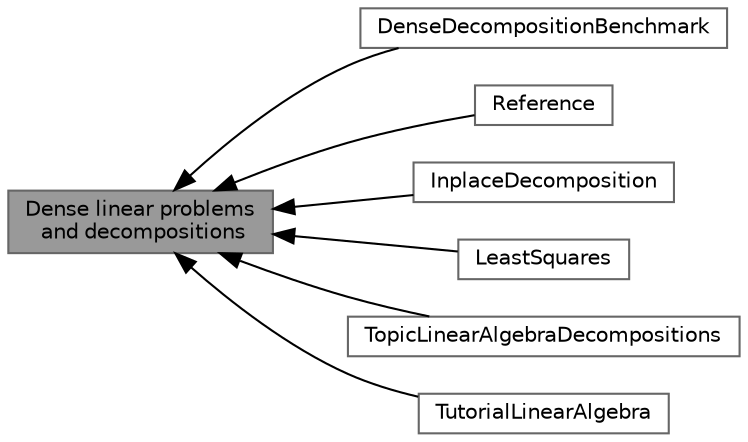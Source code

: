 digraph "Dense linear problems and decompositions"
{
 // LATEX_PDF_SIZE
  bgcolor="transparent";
  edge [fontname=Helvetica,fontsize=10,labelfontname=Helvetica,labelfontsize=10];
  node [fontname=Helvetica,fontsize=10,shape=box,height=0.2,width=0.4];
  rankdir=LR;
  Node6 [id="Node000006",label="DenseDecompositionBenchmark",height=0.2,width=0.4,color="grey40", fillcolor="white", style="filled",URL="$group___dense_decomposition_benchmark.html",tooltip=" "];
  Node7 [id="Node000007",label="Reference",height=0.2,width=0.4,color="grey40", fillcolor="white", style="filled",URL="$group___dense_linear_solvers___reference.html",tooltip=" "];
  Node1 [id="Node000001",label="Dense linear problems\l and decompositions",height=0.2,width=0.4,color="gray40", fillcolor="grey60", style="filled", fontcolor="black",tooltip=" "];
  Node5 [id="Node000005",label="InplaceDecomposition",height=0.2,width=0.4,color="grey40", fillcolor="white", style="filled",URL="$group___inplace_decomposition.html",tooltip=" "];
  Node4 [id="Node000004",label="LeastSquares",height=0.2,width=0.4,color="grey40", fillcolor="white", style="filled",URL="$group___least_squares.html",tooltip=" "];
  Node3 [id="Node000003",label="TopicLinearAlgebraDecompositions",height=0.2,width=0.4,color="grey40", fillcolor="white", style="filled",URL="$group___topic_linear_algebra_decompositions.html",tooltip=" "];
  Node2 [id="Node000002",label="TutorialLinearAlgebra",height=0.2,width=0.4,color="grey40", fillcolor="white", style="filled",URL="$group___tutorial_linear_algebra.html",tooltip=" "];
  Node1->Node2 [shape=plaintext, dir="back", style="solid"];
  Node1->Node3 [shape=plaintext, dir="back", style="solid"];
  Node1->Node4 [shape=plaintext, dir="back", style="solid"];
  Node1->Node5 [shape=plaintext, dir="back", style="solid"];
  Node1->Node6 [shape=plaintext, dir="back", style="solid"];
  Node1->Node7 [shape=plaintext, dir="back", style="solid"];
}
